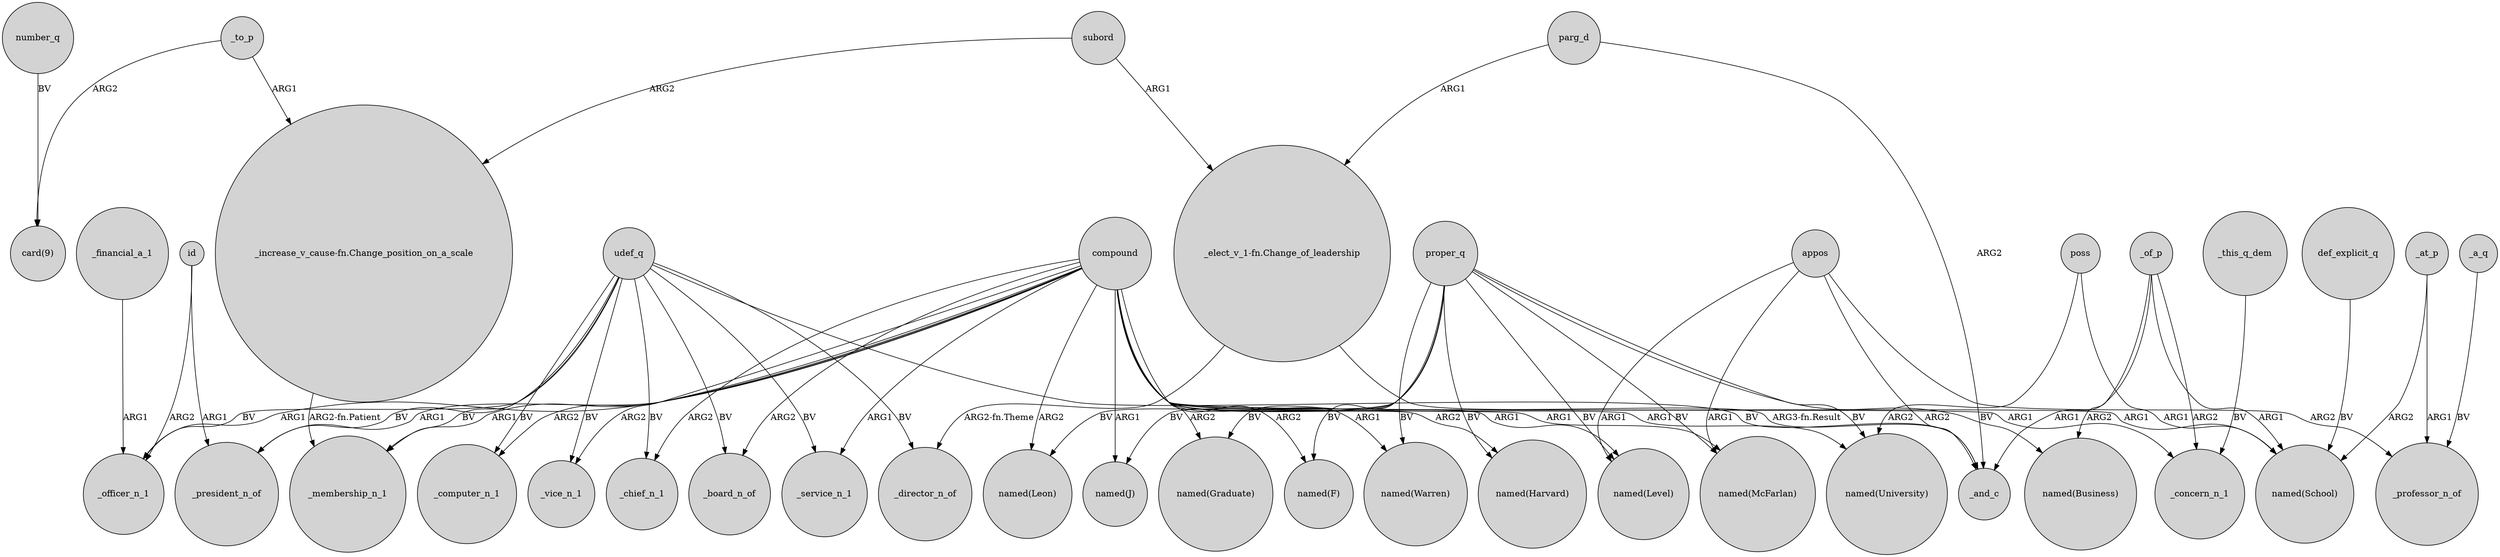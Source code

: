 digraph {
	node [shape=circle style=filled]
	compound -> _vice_n_1 [label=ARG2]
	def_explicit_q -> "named(School)" [label=BV]
	udef_q -> _membership_n_1 [label=BV]
	_of_p -> _concern_n_1 [label=ARG2]
	proper_q -> "named(Leon)" [label=BV]
	compound -> "named(Harvard)" [label=ARG2]
	compound -> "named(Graduate)" [label=ARG2]
	compound -> "named(Leon)" [label=ARG2]
	proper_q -> "named(F)" [label=BV]
	proper_q -> "named(Business)" [label=BV]
	compound -> "named(University)" [label=ARG1]
	_this_q_dem -> _concern_n_1 [label=BV]
	id -> _president_n_of [label=ARG1]
	_at_p -> "named(School)" [label=ARG2]
	proper_q -> "named(J)" [label=BV]
	compound -> "named(F)" [label=ARG2]
	appos -> "named(Level)" [label=ARG1]
	_of_p -> "named(Business)" [label=ARG2]
	udef_q -> _board_n_of [label=BV]
	parg_d -> "_elect_v_1-fn.Change_of_leadership" [label=ARG1]
	udef_q -> _vice_n_1 [label=BV]
	udef_q -> _computer_n_1 [label=BV]
	proper_q -> "named(Graduate)" [label=BV]
	proper_q -> "named(Harvard)" [label=BV]
	compound -> _chief_n_1 [label=ARG2]
	compound -> _computer_n_1 [label=ARG2]
	poss -> "named(School)" [label=ARG1]
	compound -> _officer_n_1 [label=ARG1]
	parg_d -> _and_c [label=ARG2]
	"_increase_v_cause-fn.Change_position_on_a_scale" -> _membership_n_1 [label="ARG2-fn.Patient"]
	compound -> "named(McFarlan)" [label=ARG1]
	_a_q -> _professor_n_of [label=BV]
	poss -> "named(University)" [label=ARG2]
	"_elect_v_1-fn.Change_of_leadership" -> _and_c [label="ARG3-fn.Result"]
	udef_q -> _service_n_1 [label=BV]
	appos -> _and_c [label=ARG2]
	udef_q -> _president_n_of [label=BV]
	id -> _officer_n_1 [label=ARG2]
	compound -> _president_n_of [label=ARG1]
	udef_q -> _chief_n_1 [label=BV]
	udef_q -> _officer_n_1 [label=BV]
	appos -> "named(McFarlan)" [label=ARG1]
	_of_p -> "named(School)" [label=ARG1]
	number_q -> "card(9)" [label=BV]
	_of_p -> _and_c [label=ARG1]
	"_elect_v_1-fn.Change_of_leadership" -> _director_n_of [label="ARG2-fn.Theme"]
	compound -> "named(Level)" [label=ARG1]
	compound -> "named(School)" [label=ARG1]
	_at_p -> _professor_n_of [label=ARG1]
	compound -> _membership_n_1 [label=ARG1]
	compound -> _board_n_of [label=ARG2]
	proper_q -> "named(McFarlan)" [label=BV]
	compound -> "named(Warren)" [label=ARG1]
	_to_p -> "card(9)" [label=ARG2]
	subord -> "_elect_v_1-fn.Change_of_leadership" [label=ARG1]
	subord -> "_increase_v_cause-fn.Change_position_on_a_scale" [label=ARG2]
	proper_q -> "named(Level)" [label=BV]
	appos -> _professor_n_of [label=ARG2]
	udef_q -> _and_c [label=BV]
	_financial_a_1 -> _officer_n_1 [label=ARG1]
	compound -> _service_n_1 [label=ARG1]
	compound -> _concern_n_1 [label=ARG1]
	udef_q -> _director_n_of [label=BV]
	proper_q -> "named(Warren)" [label=BV]
	_to_p -> "_increase_v_cause-fn.Change_position_on_a_scale" [label=ARG1]
	compound -> "named(J)" [label=ARG1]
	proper_q -> "named(University)" [label=BV]
}
